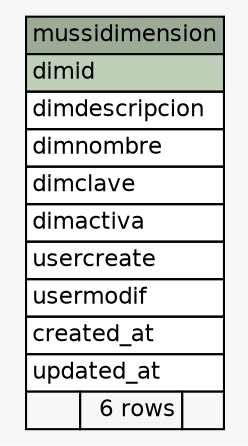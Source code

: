 // dot 2.38.0 on Mac OS X 10.11.1
// SchemaSpy rev 590
digraph "mussidimension" {
  graph [
    rankdir="RL"
    bgcolor="#f7f7f7"
    nodesep="0.18"
    ranksep="0.46"
    fontname="Helvetica"
    fontsize="11"
  ];
  node [
    fontname="Helvetica"
    fontsize="11"
    shape="plaintext"
  ];
  edge [
    arrowsize="0.8"
  ];
  "mussidimension" [
    label=<
    <TABLE BORDER="0" CELLBORDER="1" CELLSPACING="0" BGCOLOR="#ffffff">
      <TR><TD COLSPAN="3" BGCOLOR="#9bab96" ALIGN="CENTER">mussidimension</TD></TR>
      <TR><TD PORT="dimid" COLSPAN="3" BGCOLOR="#bed1b8" ALIGN="LEFT">dimid</TD></TR>
      <TR><TD PORT="dimdescripcion" COLSPAN="3" ALIGN="LEFT">dimdescripcion</TD></TR>
      <TR><TD PORT="dimnombre" COLSPAN="3" ALIGN="LEFT">dimnombre</TD></TR>
      <TR><TD PORT="dimclave" COLSPAN="3" ALIGN="LEFT">dimclave</TD></TR>
      <TR><TD PORT="dimactiva" COLSPAN="3" ALIGN="LEFT">dimactiva</TD></TR>
      <TR><TD PORT="usercreate" COLSPAN="3" ALIGN="LEFT">usercreate</TD></TR>
      <TR><TD PORT="usermodif" COLSPAN="3" ALIGN="LEFT">usermodif</TD></TR>
      <TR><TD PORT="created_at" COLSPAN="3" ALIGN="LEFT">created_at</TD></TR>
      <TR><TD PORT="updated_at" COLSPAN="3" ALIGN="LEFT">updated_at</TD></TR>
      <TR><TD ALIGN="LEFT" BGCOLOR="#f7f7f7">  </TD><TD ALIGN="RIGHT" BGCOLOR="#f7f7f7">6 rows</TD><TD ALIGN="RIGHT" BGCOLOR="#f7f7f7">  </TD></TR>
    </TABLE>>
    URL="tables/mussidimension.html"
    tooltip="mussidimension"
  ];
}
